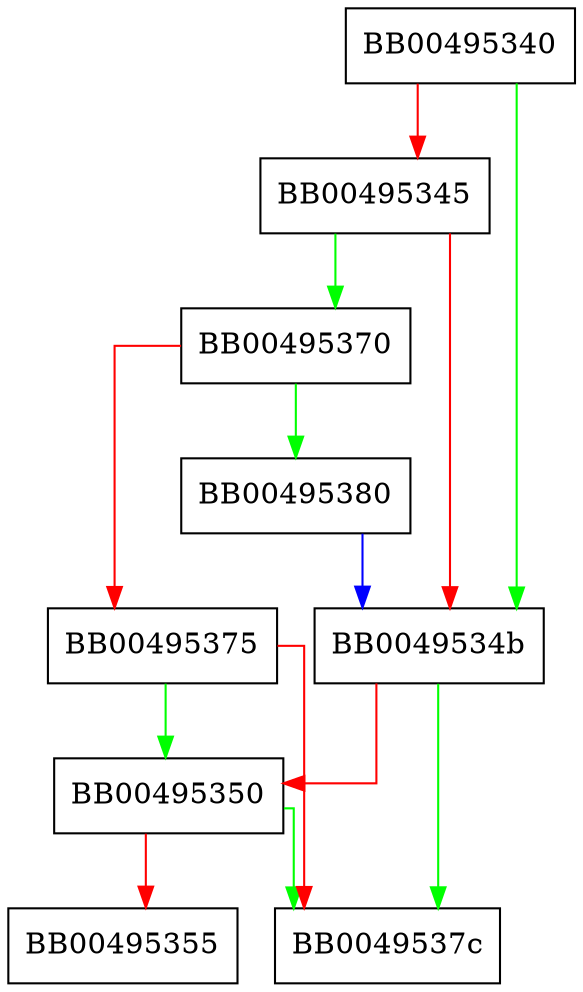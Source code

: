 digraph SSL_get0_server_cert_type {
  node [shape="box"];
  graph [splines=ortho];
  BB00495340 -> BB0049534b [color="green"];
  BB00495340 -> BB00495345 [color="red"];
  BB00495345 -> BB00495370 [color="green"];
  BB00495345 -> BB0049534b [color="red"];
  BB0049534b -> BB0049537c [color="green"];
  BB0049534b -> BB00495350 [color="red"];
  BB00495350 -> BB0049537c [color="green"];
  BB00495350 -> BB00495355 [color="red"];
  BB00495370 -> BB00495380 [color="green"];
  BB00495370 -> BB00495375 [color="red"];
  BB00495375 -> BB00495350 [color="green"];
  BB00495375 -> BB0049537c [color="red"];
  BB00495380 -> BB0049534b [color="blue"];
}